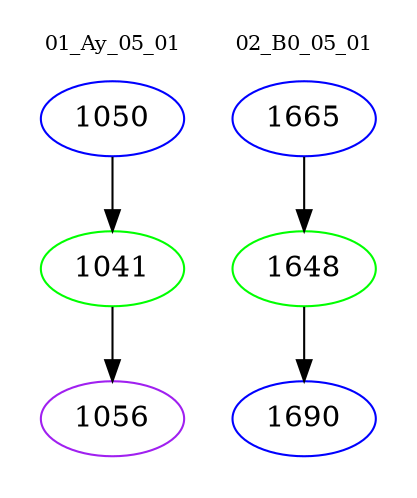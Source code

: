 digraph{
subgraph cluster_0 {
color = white
label = "01_Ay_05_01";
fontsize=10;
T0_1050 [label="1050", color="blue"]
T0_1050 -> T0_1041 [color="black"]
T0_1041 [label="1041", color="green"]
T0_1041 -> T0_1056 [color="black"]
T0_1056 [label="1056", color="purple"]
}
subgraph cluster_1 {
color = white
label = "02_B0_05_01";
fontsize=10;
T1_1665 [label="1665", color="blue"]
T1_1665 -> T1_1648 [color="black"]
T1_1648 [label="1648", color="green"]
T1_1648 -> T1_1690 [color="black"]
T1_1690 [label="1690", color="blue"]
}
}
